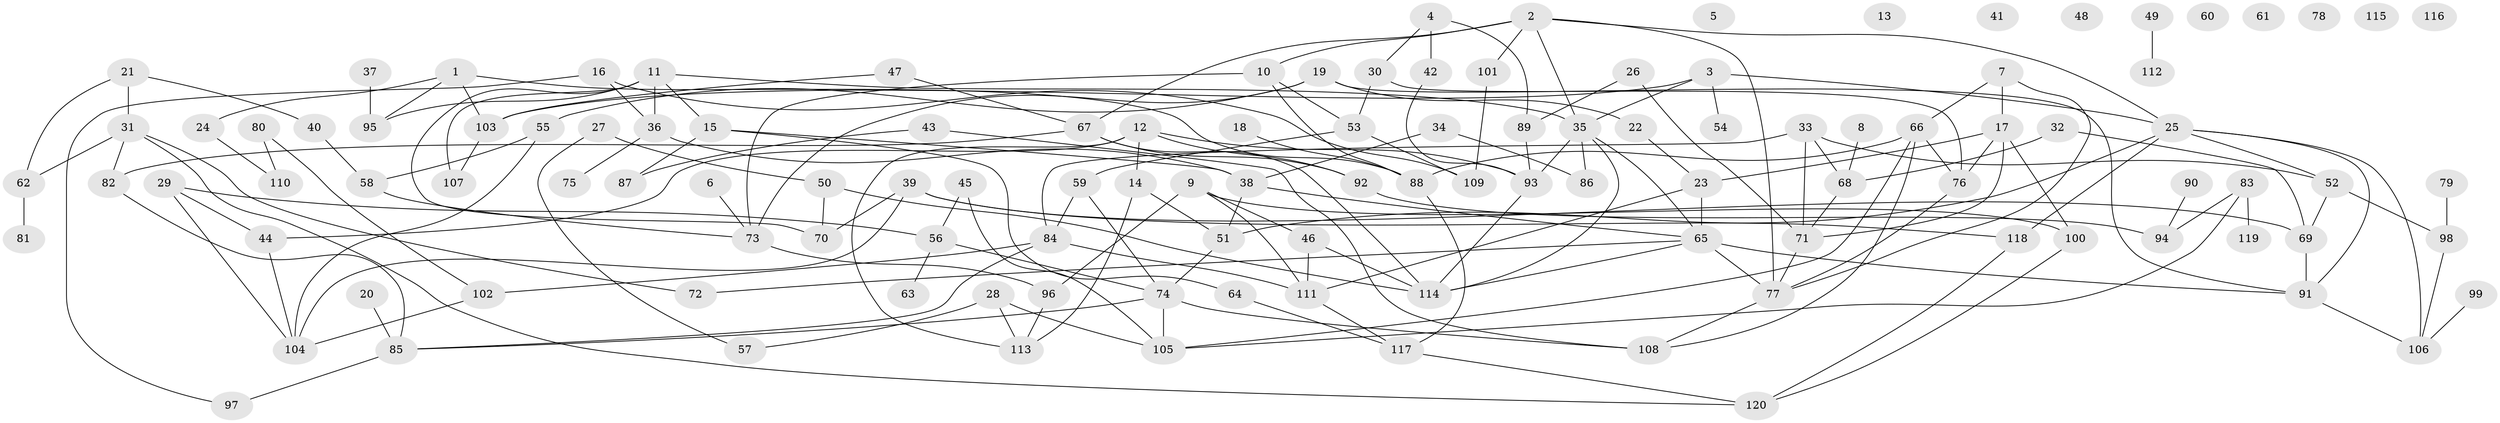 // coarse degree distribution, {5: 0.14814814814814814, 10: 0.024691358024691357, 8: 0.024691358024691357, 4: 0.1728395061728395, 0: 0.12345679012345678, 1: 0.12345679012345678, 6: 0.04938271604938271, 3: 0.12345679012345678, 2: 0.13580246913580246, 7: 0.07407407407407407}
// Generated by graph-tools (version 1.1) at 2025/41/03/06/25 10:41:22]
// undirected, 120 vertices, 182 edges
graph export_dot {
graph [start="1"]
  node [color=gray90,style=filled];
  1;
  2;
  3;
  4;
  5;
  6;
  7;
  8;
  9;
  10;
  11;
  12;
  13;
  14;
  15;
  16;
  17;
  18;
  19;
  20;
  21;
  22;
  23;
  24;
  25;
  26;
  27;
  28;
  29;
  30;
  31;
  32;
  33;
  34;
  35;
  36;
  37;
  38;
  39;
  40;
  41;
  42;
  43;
  44;
  45;
  46;
  47;
  48;
  49;
  50;
  51;
  52;
  53;
  54;
  55;
  56;
  57;
  58;
  59;
  60;
  61;
  62;
  63;
  64;
  65;
  66;
  67;
  68;
  69;
  70;
  71;
  72;
  73;
  74;
  75;
  76;
  77;
  78;
  79;
  80;
  81;
  82;
  83;
  84;
  85;
  86;
  87;
  88;
  89;
  90;
  91;
  92;
  93;
  94;
  95;
  96;
  97;
  98;
  99;
  100;
  101;
  102;
  103;
  104;
  105;
  106;
  107;
  108;
  109;
  110;
  111;
  112;
  113;
  114;
  115;
  116;
  117;
  118;
  119;
  120;
  1 -- 24;
  1 -- 88;
  1 -- 95;
  1 -- 103;
  2 -- 10;
  2 -- 25;
  2 -- 35;
  2 -- 67;
  2 -- 77;
  2 -- 101;
  3 -- 25;
  3 -- 35;
  3 -- 54;
  3 -- 103;
  4 -- 30;
  4 -- 42;
  4 -- 89;
  6 -- 73;
  7 -- 17;
  7 -- 66;
  7 -- 77;
  8 -- 68;
  9 -- 46;
  9 -- 96;
  9 -- 100;
  9 -- 111;
  10 -- 53;
  10 -- 73;
  10 -- 88;
  11 -- 15;
  11 -- 35;
  11 -- 36;
  11 -- 70;
  11 -- 95;
  11 -- 107;
  12 -- 14;
  12 -- 44;
  12 -- 92;
  12 -- 93;
  12 -- 113;
  14 -- 51;
  14 -- 113;
  15 -- 38;
  15 -- 64;
  15 -- 87;
  16 -- 36;
  16 -- 97;
  16 -- 109;
  17 -- 23;
  17 -- 71;
  17 -- 76;
  17 -- 100;
  18 -- 88;
  19 -- 22;
  19 -- 55;
  19 -- 73;
  19 -- 91;
  20 -- 85;
  21 -- 31;
  21 -- 40;
  21 -- 62;
  22 -- 23;
  23 -- 65;
  23 -- 111;
  24 -- 110;
  25 -- 51;
  25 -- 52;
  25 -- 91;
  25 -- 106;
  25 -- 118;
  26 -- 71;
  26 -- 89;
  27 -- 50;
  27 -- 57;
  28 -- 57;
  28 -- 105;
  28 -- 113;
  29 -- 44;
  29 -- 56;
  29 -- 104;
  30 -- 53;
  30 -- 76;
  31 -- 62;
  31 -- 72;
  31 -- 82;
  31 -- 120;
  32 -- 68;
  32 -- 69;
  33 -- 52;
  33 -- 68;
  33 -- 71;
  33 -- 84;
  34 -- 38;
  34 -- 86;
  35 -- 65;
  35 -- 86;
  35 -- 93;
  35 -- 114;
  36 -- 38;
  36 -- 75;
  37 -- 95;
  38 -- 51;
  38 -- 65;
  39 -- 69;
  39 -- 70;
  39 -- 104;
  39 -- 118;
  40 -- 58;
  42 -- 93;
  43 -- 87;
  43 -- 108;
  44 -- 104;
  45 -- 56;
  45 -- 105;
  46 -- 111;
  46 -- 114;
  47 -- 67;
  47 -- 103;
  49 -- 112;
  50 -- 70;
  50 -- 114;
  51 -- 74;
  52 -- 69;
  52 -- 98;
  53 -- 59;
  53 -- 109;
  55 -- 58;
  55 -- 104;
  56 -- 63;
  56 -- 74;
  58 -- 73;
  59 -- 74;
  59 -- 84;
  62 -- 81;
  64 -- 117;
  65 -- 72;
  65 -- 77;
  65 -- 91;
  65 -- 114;
  66 -- 76;
  66 -- 88;
  66 -- 105;
  66 -- 108;
  67 -- 82;
  67 -- 92;
  67 -- 114;
  68 -- 71;
  69 -- 91;
  71 -- 77;
  73 -- 96;
  74 -- 85;
  74 -- 105;
  74 -- 108;
  76 -- 77;
  77 -- 108;
  79 -- 98;
  80 -- 102;
  80 -- 110;
  82 -- 85;
  83 -- 94;
  83 -- 105;
  83 -- 119;
  84 -- 85;
  84 -- 102;
  84 -- 111;
  85 -- 97;
  88 -- 117;
  89 -- 93;
  90 -- 94;
  91 -- 106;
  92 -- 94;
  93 -- 114;
  96 -- 113;
  98 -- 106;
  99 -- 106;
  100 -- 120;
  101 -- 109;
  102 -- 104;
  103 -- 107;
  111 -- 117;
  117 -- 120;
  118 -- 120;
}
